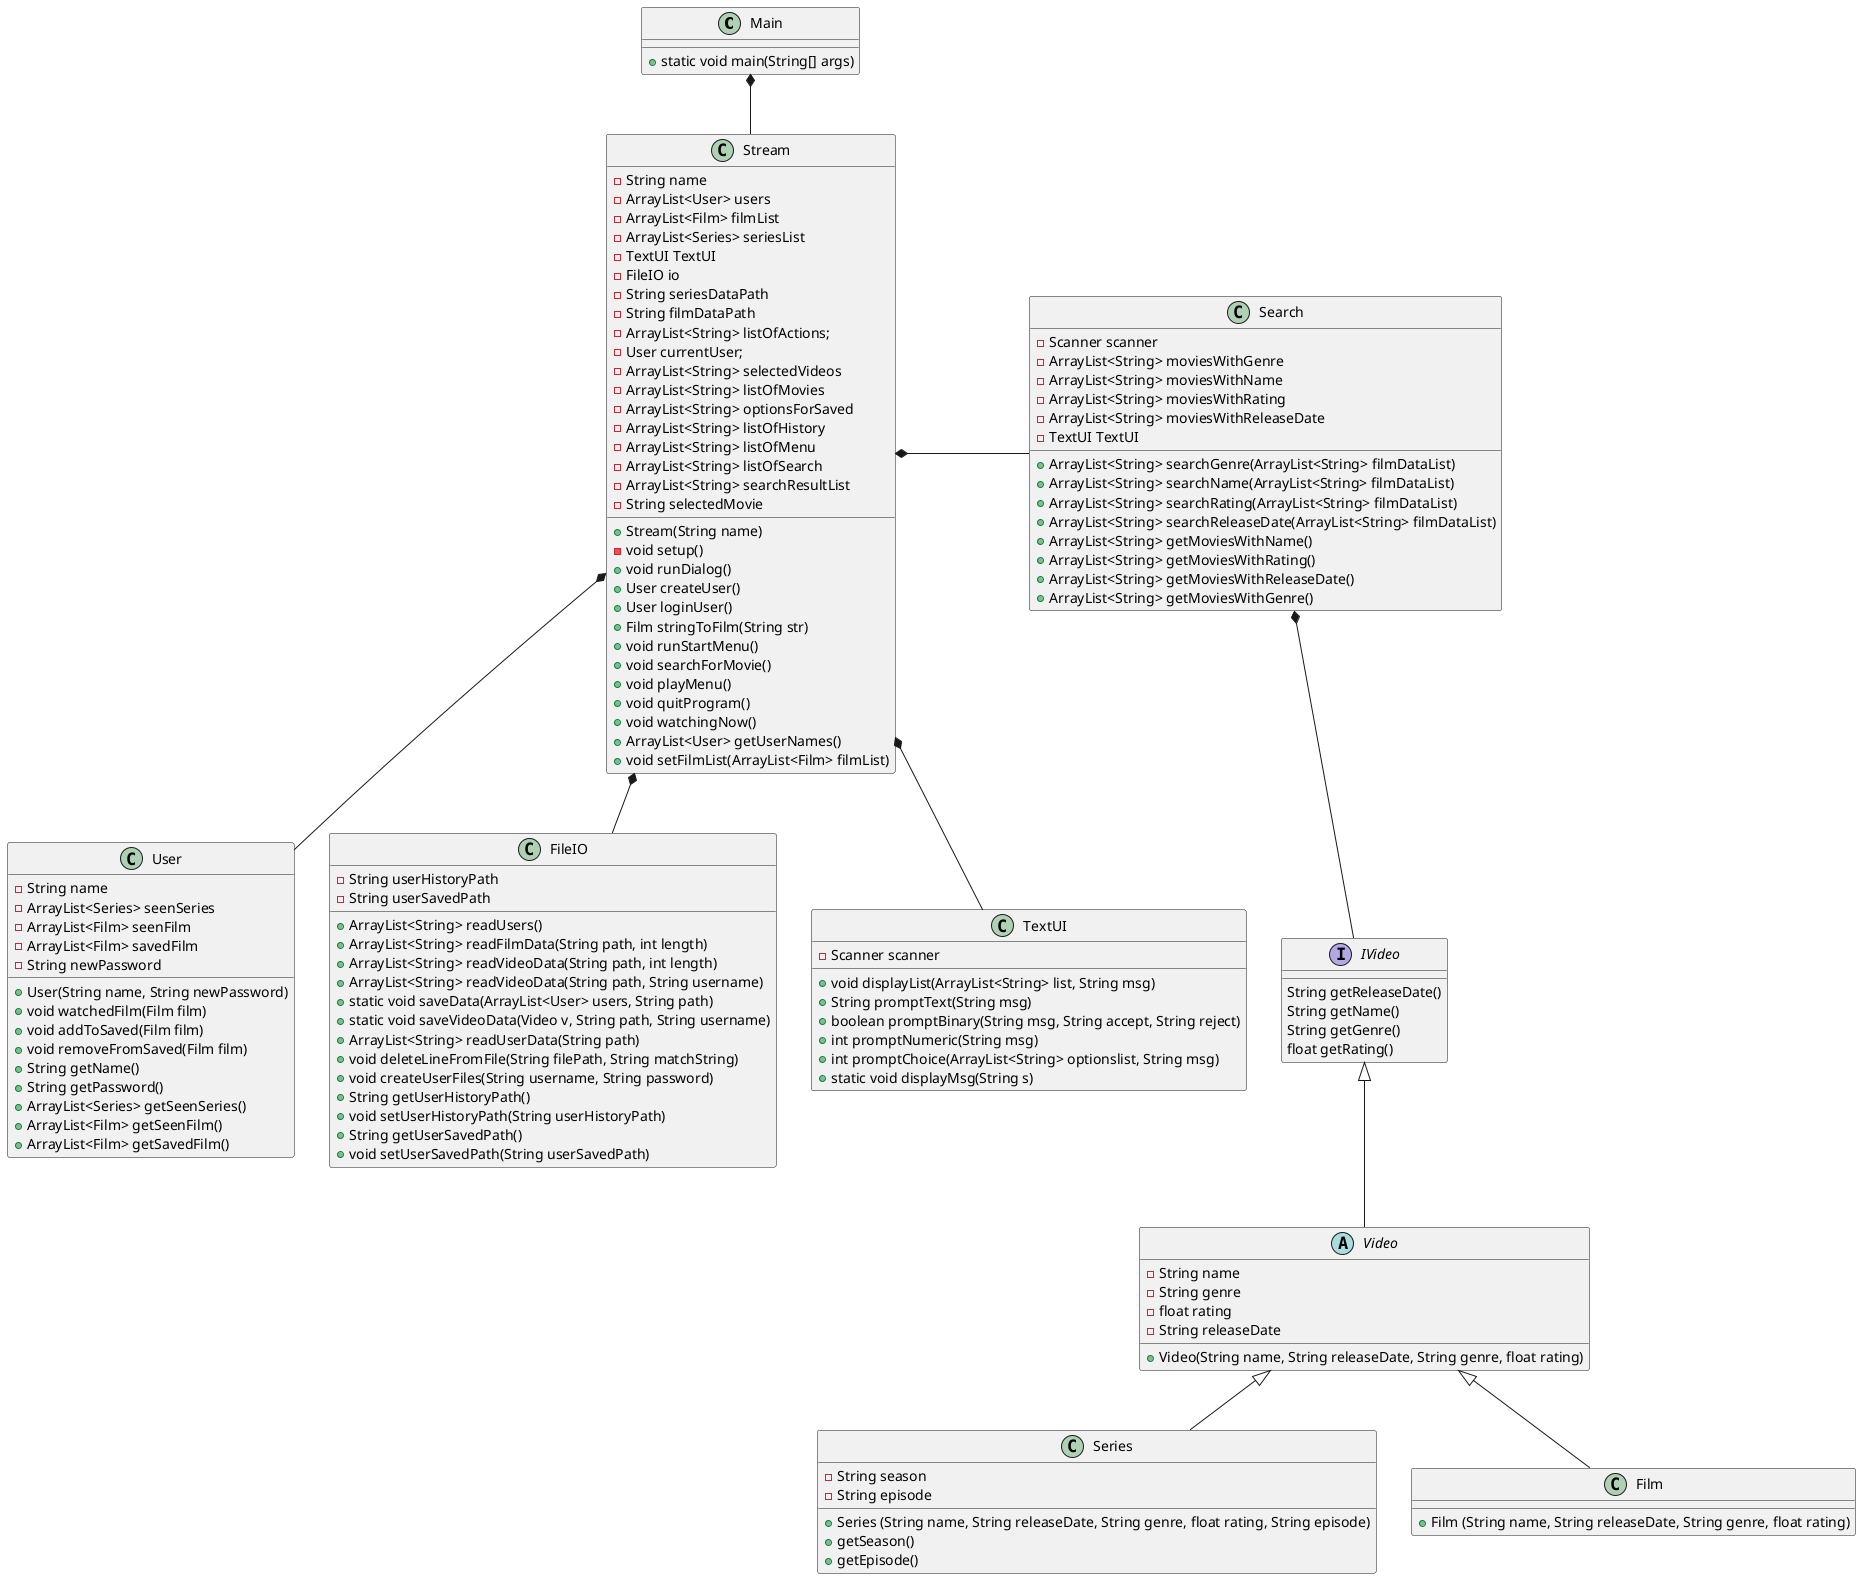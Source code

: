 @startuml
'https://plantuml.com/class-diagram

class Main{
+ static void main(String[] args)
}

class Stream{
- String name
'utilities
- ArrayList<User> users
- ArrayList<Film> filmList
- ArrayList<Series> seriesList
- TextUI TextUI
- FileIO io
- String seriesDataPath
- String filmDataPath
- ArrayList<String> listOfActions;
- User currentUser;
- ArrayList<String> selectedVideos
- ArrayList<String> listOfMovies
- ArrayList<String> optionsForSaved
- ArrayList<String> listOfHistory
- ArrayList<String> listOfMenu
- ArrayList<String> listOfSearch
- ArrayList<String> searchResultList
- String selectedMovie
'constructor
+ Stream(String name)
'methods
- void setup()
' setup er til er at læse data
+ void runDialog()
' i runDialog kan man vælge at logge ind eller sign up
+ User createUser()
' createUser tjekker om der er andre med det brugernavn, når man laver en ny bruger
+ User loginUser()
+ Film stringToFilm(String str)
'laver strings om til film-objekter
+ void runStartMenu()
+ void searchForMovie()
+ void playMenu()
+ void quitProgram()
+ void watchingNow()
+ ArrayList<User> getUserNames()
+ void setFilmList(ArrayList<Film> filmList)
}


class User{
- String name
- ArrayList<Series> seenSeries
- ArrayList<Film> seenFilm
- ArrayList<Film> savedFilm
- String newPassword
+ User(String name, String newPassword)
+ void watchedFilm(Film film)
+ void addToSaved(Film film)
+ void removeFromSaved(Film film)
+ String getName()
+ String getPassword()
+ ArrayList<Series> getSeenSeries()
+ ArrayList<Film> getSeenFilm()
+ ArrayList<Film> getSavedFilm()
}

class FileIO{
- String userHistoryPath
- String userSavedPath
+ ArrayList<String> readUsers()
+ ArrayList<String> readFilmData(String path, int length)
+ ArrayList<String> readVideoData(String path, int length)
+ ArrayList<String> readVideoData(String path, String username)
+ static void saveData(ArrayList<User> users, String path)
+ static void saveVideoData(Video v, String path, String username)
+ ArrayList<String> readUserData(String path)
+ void deleteLineFromFile(String filePath, String matchString)
+ void createUserFiles(String username, String password)
+ String getUserHistoryPath()
+ void setUserHistoryPath(String userHistoryPath)
+ String getUserSavedPath()
+ void setUserSavedPath(String userSavedPath)
}

class TextUI{
- Scanner scanner
+ void displayList(ArrayList<String> list, String msg)
+ String promptText(String msg)
+ boolean promptBinary(String msg, String accept, String reject)
+ int promptNumeric(String msg)
+ int promptChoice(ArrayList<String> optionslist, String msg)
+ static void displayMsg(String s)
}

interface IVideo {
String getReleaseDate()
String getName()
String getGenre()
float getRating()
}

abstract Class Video{
- String name
- String genre
- float rating
- String releaseDate
'constructor
+ Video(String name, String releaseDate, String genre, float rating)
}

class Series{
- String season
- String episode
+ Series (String name, String releaseDate, String genre, float rating, String episode)
+ getSeason()
+ getEpisode()
}

class Film {
'constructor
+ Film (String name, String releaseDate, String genre, float rating)
}


class Search{
- Scanner scanner
- ArrayList<String> moviesWithGenre
- ArrayList<String> moviesWithName
- ArrayList<String> moviesWithRating
- ArrayList<String> moviesWithReleaseDate
- TextUI TextUI
+ ArrayList<String> searchGenre(ArrayList<String> filmDataList)
+ ArrayList<String> searchName(ArrayList<String> filmDataList)
+ ArrayList<String> searchRating(ArrayList<String> filmDataList)
+ ArrayList<String> searchReleaseDate(ArrayList<String> filmDataList)
+ ArrayList<String> getMoviesWithName()
+ ArrayList<String> getMoviesWithRating()
+ ArrayList<String> getMoviesWithReleaseDate()
+ ArrayList<String> getMoviesWithGenre()

}

IVideo <|-- Video

Video <|-- Series
Video <|-- Film

Main *-- Stream

Stream *-- User
Stream *-- FileIO
Stream *-- TextUI
Search *-- IVideo
Stream *- Search

@enduml